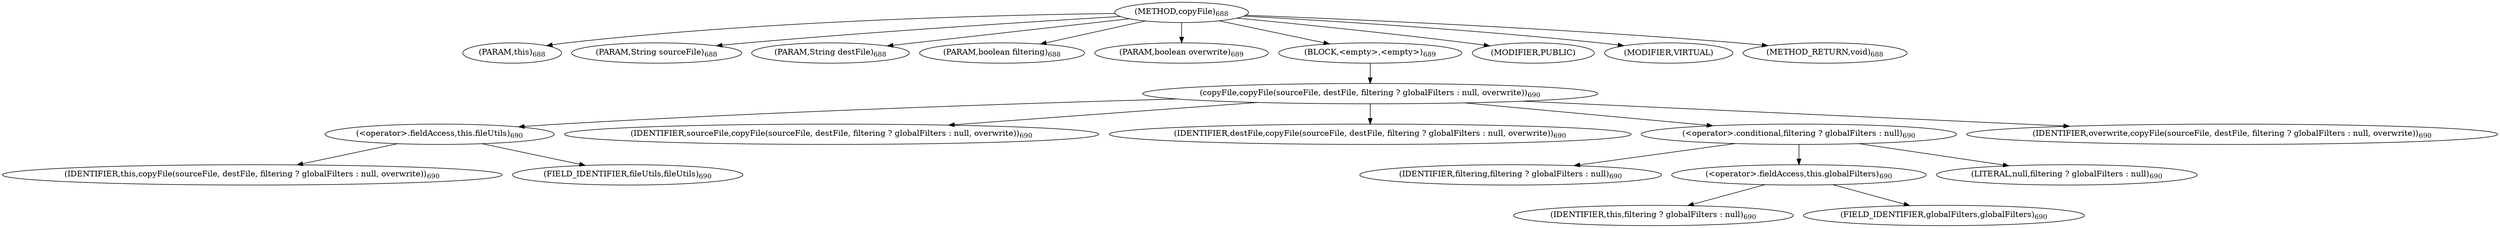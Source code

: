 digraph "copyFile" {  
"1851" [label = <(METHOD,copyFile)<SUB>688</SUB>> ]
"1852" [label = <(PARAM,this)<SUB>688</SUB>> ]
"1853" [label = <(PARAM,String sourceFile)<SUB>688</SUB>> ]
"1854" [label = <(PARAM,String destFile)<SUB>688</SUB>> ]
"1855" [label = <(PARAM,boolean filtering)<SUB>688</SUB>> ]
"1856" [label = <(PARAM,boolean overwrite)<SUB>689</SUB>> ]
"1857" [label = <(BLOCK,&lt;empty&gt;,&lt;empty&gt;)<SUB>689</SUB>> ]
"1858" [label = <(copyFile,copyFile(sourceFile, destFile, filtering ? globalFilters : null, overwrite))<SUB>690</SUB>> ]
"1859" [label = <(&lt;operator&gt;.fieldAccess,this.fileUtils)<SUB>690</SUB>> ]
"1860" [label = <(IDENTIFIER,this,copyFile(sourceFile, destFile, filtering ? globalFilters : null, overwrite))<SUB>690</SUB>> ]
"1861" [label = <(FIELD_IDENTIFIER,fileUtils,fileUtils)<SUB>690</SUB>> ]
"1862" [label = <(IDENTIFIER,sourceFile,copyFile(sourceFile, destFile, filtering ? globalFilters : null, overwrite))<SUB>690</SUB>> ]
"1863" [label = <(IDENTIFIER,destFile,copyFile(sourceFile, destFile, filtering ? globalFilters : null, overwrite))<SUB>690</SUB>> ]
"1864" [label = <(&lt;operator&gt;.conditional,filtering ? globalFilters : null)<SUB>690</SUB>> ]
"1865" [label = <(IDENTIFIER,filtering,filtering ? globalFilters : null)<SUB>690</SUB>> ]
"1866" [label = <(&lt;operator&gt;.fieldAccess,this.globalFilters)<SUB>690</SUB>> ]
"1867" [label = <(IDENTIFIER,this,filtering ? globalFilters : null)<SUB>690</SUB>> ]
"1868" [label = <(FIELD_IDENTIFIER,globalFilters,globalFilters)<SUB>690</SUB>> ]
"1869" [label = <(LITERAL,null,filtering ? globalFilters : null)<SUB>690</SUB>> ]
"1870" [label = <(IDENTIFIER,overwrite,copyFile(sourceFile, destFile, filtering ? globalFilters : null, overwrite))<SUB>690</SUB>> ]
"1871" [label = <(MODIFIER,PUBLIC)> ]
"1872" [label = <(MODIFIER,VIRTUAL)> ]
"1873" [label = <(METHOD_RETURN,void)<SUB>688</SUB>> ]
  "1851" -> "1852" 
  "1851" -> "1853" 
  "1851" -> "1854" 
  "1851" -> "1855" 
  "1851" -> "1856" 
  "1851" -> "1857" 
  "1851" -> "1871" 
  "1851" -> "1872" 
  "1851" -> "1873" 
  "1857" -> "1858" 
  "1858" -> "1859" 
  "1858" -> "1862" 
  "1858" -> "1863" 
  "1858" -> "1864" 
  "1858" -> "1870" 
  "1859" -> "1860" 
  "1859" -> "1861" 
  "1864" -> "1865" 
  "1864" -> "1866" 
  "1864" -> "1869" 
  "1866" -> "1867" 
  "1866" -> "1868" 
}
